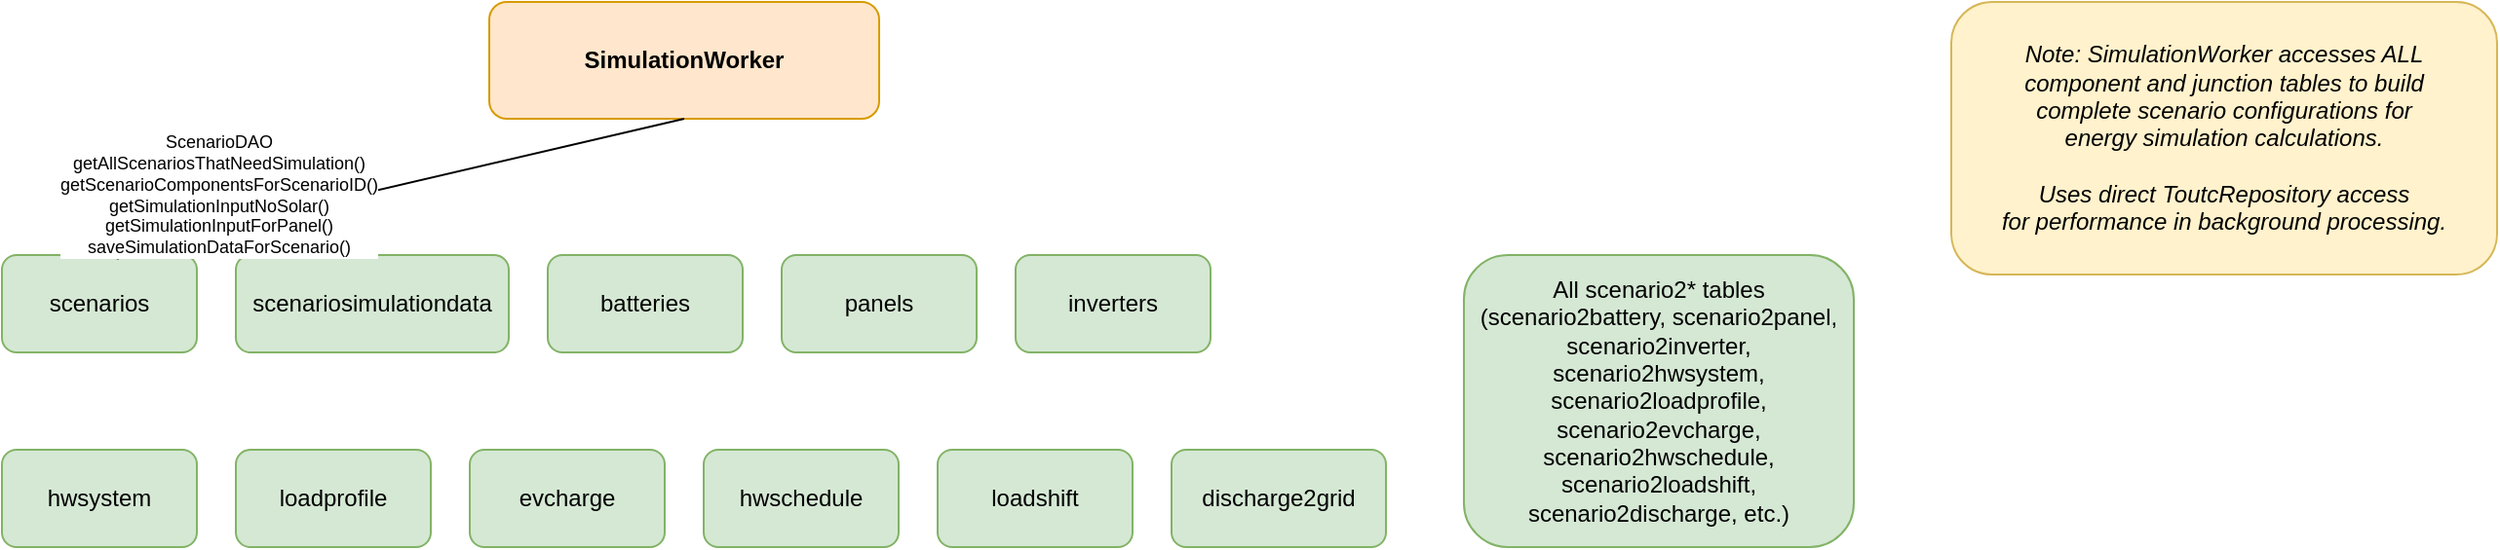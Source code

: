 <mxfile version="24.0.0" type="device">
  <diagram name="SimulationWorker Dependencies" id="simulation-worker">
    <mxGraphModel dx="1600" dy="900" grid="1" gridSize="10" guides="1" tooltips="1" connect="1" arrows="1" fold="1" page="1" pageScale="1" pageWidth="1800" pageHeight="1200" math="0" shadow="0">
      <root>
        <mxCell id="0" />
        <mxCell id="1" parent="0" />
        
        <!-- SimulationWorker -->
        <mxCell id="simulation-worker" value="SimulationWorker" style="rounded=1;whiteSpace=wrap;html=1;fillColor=#FFE6CC;strokeColor=#D79B00;fontColor=#000000;fontStyle=1;" vertex="1" parent="1">
          <mxGeometry x="300" y="50" width="200" height="60" as="geometry" />
        </mxCell>
        
        <!-- Core Tables Row 1 -->
        <mxCell id="scenarios-table" value="scenarios" style="rounded=1;whiteSpace=wrap;html=1;fillColor=#D5E8D4;strokeColor=#82B366;fontColor=#000000;" vertex="1" parent="1">
          <mxGeometry x="50" y="180" width="100" height="50" as="geometry" />
        </mxCell>
        
        <mxCell id="scenariosimulationdata-table" value="scenariosimulationdata" style="rounded=1;whiteSpace=wrap;html=1;fillColor=#D5E8D4;strokeColor=#82B366;fontColor=#000000;" vertex="1" parent="1">
          <mxGeometry x="170" y="180" width="140" height="50" as="geometry" />
        </mxCell>
        
        <mxCell id="batteries-table" value="batteries" style="rounded=1;whiteSpace=wrap;html=1;fillColor=#D5E8D4;strokeColor=#82B366;fontColor=#000000;" vertex="1" parent="1">
          <mxGeometry x="330" y="180" width="100" height="50" as="geometry" />
        </mxCell>
        
        <mxCell id="panels-table" value="panels" style="rounded=1;whiteSpace=wrap;html=1;fillColor=#D5E8D4;strokeColor=#82B366;fontColor=#000000;" vertex="1" parent="1">
          <mxGeometry x="450" y="180" width="100" height="50" as="geometry" />
        </mxCell>
        
        <mxCell id="inverters-table" value="inverters" style="rounded=1;whiteSpace=wrap;html=1;fillColor=#D5E8D4;strokeColor=#82B366;fontColor=#000000;" vertex="1" parent="1">
          <mxGeometry x="570" y="180" width="100" height="50" as="geometry" />
        </mxCell>
        
        <!-- Component Tables Row 2 -->
        <mxCell id="hwsystem-table" value="hwsystem" style="rounded=1;whiteSpace=wrap;html=1;fillColor=#D5E8D4;strokeColor=#82B366;fontColor=#000000;" vertex="1" parent="1">
          <mxGeometry x="50" y="280" width="100" height="50" as="geometry" />
        </mxCell>
        
        <mxCell id="loadprofile-table" value="loadprofile" style="rounded=1;whiteSpace=wrap;html=1;fillColor=#D5E8D4;strokeColor=#82B366;fontColor=#000000;" vertex="1" parent="1">
          <mxGeometry x="170" y="280" width="100" height="50" as="geometry" />
        </mxCell>
        
        <mxCell id="evcharge-table" value="evcharge" style="rounded=1;whiteSpace=wrap;html=1;fillColor=#D5E8D4;strokeColor=#82B366;fontColor=#000000;" vertex="1" parent="1">
          <mxGeometry x="290" y="280" width="100" height="50" as="geometry" />
        </mxCell>
        
        <mxCell id="hwschedule-table" value="hwschedule" style="rounded=1;whiteSpace=wrap;html=1;fillColor=#D5E8D4;strokeColor=#82B366;fontColor=#000000;" vertex="1" parent="1">
          <mxGeometry x="410" y="280" width="100" height="50" as="geometry" />
        </mxCell>
        
        <mxCell id="loadshift-table" value="loadshift" style="rounded=1;whiteSpace=wrap;html=1;fillColor=#D5E8D4;strokeColor=#82B366;fontColor=#000000;" vertex="1" parent="1">
          <mxGeometry x="530" y="280" width="100" height="50" as="geometry" />
        </mxCell>
        
        <mxCell id="discharge2grid-table" value="discharge2grid" style="rounded=1;whiteSpace=wrap;html=1;fillColor=#D5E8D4;strokeColor=#82B366;fontColor=#000000;" vertex="1" parent="1">
          <mxGeometry x="650" y="280" width="110" height="50" as="geometry" />
        </mxCell>
        
        <!-- Junction Tables -->
        <mxCell id="junction-tables" value="All scenario2* tables&#xa;(scenario2battery, scenario2panel,&#xa;scenario2inverter, scenario2hwsystem,&#xa;scenario2loadprofile, scenario2evcharge,&#xa;scenario2hwschedule, scenario2loadshift,&#xa;scenario2discharge, etc.)" style="rounded=1;whiteSpace=wrap;html=1;fillColor=#D5E8D4;strokeColor=#82B366;fontColor=#000000;" vertex="1" parent="1">
          <mxGeometry x="800" y="180" width="200" height="150" as="geometry" />
        </mxCell>
        
        <!-- Main connections -->
        <mxCell id="main-connection" value="" style="endArrow=classic;html=1;rounded=1;exitX=0.5;exitY=1;exitDx=0;exitDy=0;entryX=0.5;entryY=0;entryDx=0;entryDy=0;" edge="1" parent="1" source="simulation-worker" target="scenarios-table">
          <mxGeometry width="50" height="50" relative="1" as="geometry">
            <mxPoint x="500" y="400" as="sourcePoint" />
            <mxPoint x="550" y="350" as="targetPoint" />
          </mxGeometry>
        </mxCell>
        
        <mxCell id="main-dao-label" value="ScenarioDAO&#xa;getAllScenariosThatNeedSimulation()&#xa;getScenarioComponentsForScenarioID()&#xa;getSimulationInputNoSolar()&#xa;getSimulationInputForPanel()&#xa;saveSimulationDataForScenario()" style="edgeLabel;html=1;align=center;verticalAlign=middle;resizable=0;points=[];fontSize=9;fontColor=#000000;labelBackgroundColor=#FFFFFF;" vertex="1" connectable="0" parent="main-connection">
          <mxGeometry x="-0.2" y="1" relative="1" as="geometry">
            <mxPoint x="-120" y="10" as="offset" />
          </mxGeometry>
        </mxCell>
        
        <!-- Note about comprehensive access -->
        <mxCell id="note" value="Note: SimulationWorker accesses ALL&#xa;component and junction tables to build&#xa;complete scenario configurations for&#xa;energy simulation calculations.&#xa;&#xa;Uses direct ToutcRepository access&#xa;for performance in background processing." style="rounded=1;whiteSpace=wrap;html=1;fillColor=#FFF2CC;strokeColor=#D6B656;fontColor=#000000;fontStyle=2;" vertex="1" parent="1">
          <mxGeometry x="1050" y="50" width="280" height="140" as="geometry" />
        </mxCell>
        
      </root>
    </mxGraphModel>
  </diagram>
</mxfile>